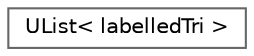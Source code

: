 digraph "Graphical Class Hierarchy"
{
 // LATEX_PDF_SIZE
  bgcolor="transparent";
  edge [fontname=Helvetica,fontsize=10,labelfontname=Helvetica,labelfontsize=10];
  node [fontname=Helvetica,fontsize=10,shape=box,height=0.2,width=0.4];
  rankdir="LR";
  Node0 [id="Node000000",label="UList\< labelledTri \>",height=0.2,width=0.4,color="grey40", fillcolor="white", style="filled",URL="$classFoam_1_1UList.html",tooltip=" "];
}
